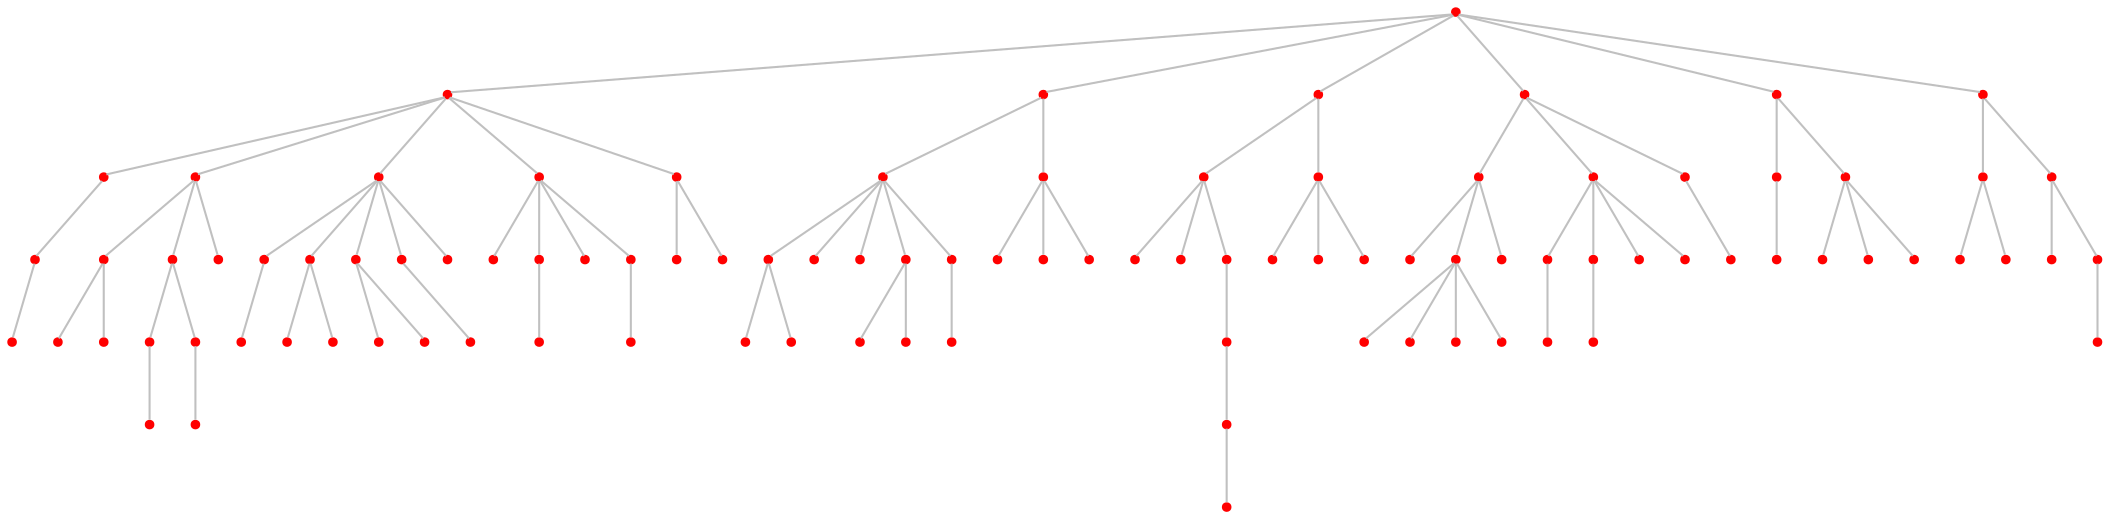 graph {
	1 [color=red shape=point]
	7 [color=red shape=point]
	1 -- 7 [color=gray]
	60 [color=red shape=point]
	1 -- 60 [color=gray]
	92 [color=red shape=point]
	1 -- 92 [color=gray]
	29 [color=red shape=point]
	1 -- 29 [color=gray]
	96 [color=red shape=point]
	1 -- 96 [color=gray]
	90 [color=red shape=point]
	1 -- 90 [color=gray]
	97 [color=red shape=point]
	7 -- 97 [color=gray]
	68 [color=red shape=point]
	7 -- 68 [color=gray]
	87 [color=red shape=point]
	7 -- 87 [color=gray]
	86 [color=red shape=point]
	7 -- 86 [color=gray]
	46 [color=red shape=point]
	7 -- 46 [color=gray]
	23 [color=red shape=point]
	60 -- 23 [color=gray]
	85 [color=red shape=point]
	60 -- 85 [color=gray]
	54 [color=red shape=point]
	92 -- 54 [color=gray]
	72 [color=red shape=point]
	92 -- 72 [color=gray]
	41 [color=red shape=point]
	29 -- 41 [color=gray]
	84 [color=red shape=point]
	29 -- 84 [color=gray]
	50 [color=red shape=point]
	29 -- 50 [color=gray]
	57 [color=red shape=point]
	96 -- 57 [color=gray]
	12 [color=red shape=point]
	96 -- 12 [color=gray]
	10 [color=red shape=point]
	90 -- 10 [color=gray]
	40 [color=red shape=point]
	90 -- 40 [color=gray]
	48 [color=red shape=point]
	97 -- 48 [color=gray]
	45 [color=red shape=point]
	68 -- 45 [color=gray]
	2 [color=red shape=point]
	68 -- 2 [color=gray]
	4 [color=red shape=point]
	68 -- 4 [color=gray]
	74 [color=red shape=point]
	87 -- 74 [color=gray]
	27 [color=red shape=point]
	87 -- 27 [color=gray]
	39 [color=red shape=point]
	87 -- 39 [color=gray]
	5 [color=red shape=point]
	87 -- 5 [color=gray]
	32 [color=red shape=point]
	87 -- 32 [color=gray]
	63 [color=red shape=point]
	86 -- 63 [color=gray]
	91 [color=red shape=point]
	86 -- 91 [color=gray]
	93 [color=red shape=point]
	86 -- 93 [color=gray]
	52 [color=red shape=point]
	86 -- 52 [color=gray]
	64 [color=red shape=point]
	46 -- 64 [color=gray]
	6 [color=red shape=point]
	46 -- 6 [color=gray]
	94 [color=red shape=point]
	23 -- 94 [color=gray]
	73 [color=red shape=point]
	23 -- 73 [color=gray]
	80 [color=red shape=point]
	23 -- 80 [color=gray]
	44 [color=red shape=point]
	23 -- 44 [color=gray]
	79 [color=red shape=point]
	23 -- 79 [color=gray]
	70 [color=red shape=point]
	85 -- 70 [color=gray]
	53 [color=red shape=point]
	85 -- 53 [color=gray]
	24 [color=red shape=point]
	85 -- 24 [color=gray]
	66 [color=red shape=point]
	54 -- 66 [color=gray]
	81 [color=red shape=point]
	54 -- 81 [color=gray]
	89 [color=red shape=point]
	54 -- 89 [color=gray]
	15 [color=red shape=point]
	72 -- 15 [color=gray]
	95 [color=red shape=point]
	72 -- 95 [color=gray]
	0 [color=red shape=point]
	72 -- 0 [color=gray]
	98 [color=red shape=point]
	41 -- 98 [color=gray]
	8 [color=red shape=point]
	41 -- 8 [color=gray]
	33 [color=red shape=point]
	41 -- 33 [color=gray]
	65 [color=red shape=point]
	84 -- 65 [color=gray]
	75 [color=red shape=point]
	84 -- 75 [color=gray]
	3 [color=red shape=point]
	84 -- 3 [color=gray]
	58 [color=red shape=point]
	84 -- 58 [color=gray]
	47 [color=red shape=point]
	50 -- 47 [color=gray]
	99 [color=red shape=point]
	57 -- 99 [color=gray]
	20 [color=red shape=point]
	12 -- 20 [color=gray]
	71 [color=red shape=point]
	12 -- 71 [color=gray]
	34 [color=red shape=point]
	12 -- 34 [color=gray]
	43 [color=red shape=point]
	10 -- 43 [color=gray]
	59 [color=red shape=point]
	10 -- 59 [color=gray]
	38 [color=red shape=point]
	40 -- 38 [color=gray]
	42 [color=red shape=point]
	40 -- 42 [color=gray]
	55 [color=red shape=point]
	48 -- 55 [color=gray]
	11 [color=red shape=point]
	45 -- 11 [color=gray]
	35 [color=red shape=point]
	45 -- 35 [color=gray]
	62 [color=red shape=point]
	2 -- 62 [color=gray]
	56 [color=red shape=point]
	2 -- 56 [color=gray]
	21 [color=red shape=point]
	74 -- 21 [color=gray]
	9 [color=red shape=point]
	27 -- 9 [color=gray]
	77 [color=red shape=point]
	27 -- 77 [color=gray]
	76 [color=red shape=point]
	39 -- 76 [color=gray]
	30 [color=red shape=point]
	39 -- 30 [color=gray]
	51 [color=red shape=point]
	5 -- 51 [color=gray]
	22 [color=red shape=point]
	91 -- 22 [color=gray]
	83 [color=red shape=point]
	52 -- 83 [color=gray]
	88 [color=red shape=point]
	94 -- 88 [color=gray]
	78 [color=red shape=point]
	94 -- 78 [color=gray]
	49 [color=red shape=point]
	44 -- 49 [color=gray]
	82 [color=red shape=point]
	44 -- 82 [color=gray]
	61 [color=red shape=point]
	79 -- 61 [color=gray]
	16 [color=red shape=point]
	89 -- 16 [color=gray]
	17 [color=red shape=point]
	8 -- 17 [color=gray]
	36 [color=red shape=point]
	8 -- 36 [color=gray]
	14 [color=red shape=point]
	8 -- 14 [color=gray]
	19 [color=red shape=point]
	8 -- 19 [color=gray]
	31 [color=red shape=point]
	65 -- 31 [color=gray]
	69 [color=red shape=point]
	75 -- 69 [color=gray]
	18 [color=red shape=point]
	42 -- 18 [color=gray]
	26 [color=red shape=point]
	62 -- 26 [color=gray]
	13 [color=red shape=point]
	56 -- 13 [color=gray]
	67 [color=red shape=point]
	16 -- 67 [color=gray]
	28 [color=red shape=point]
	67 -- 28 [color=gray]
}
